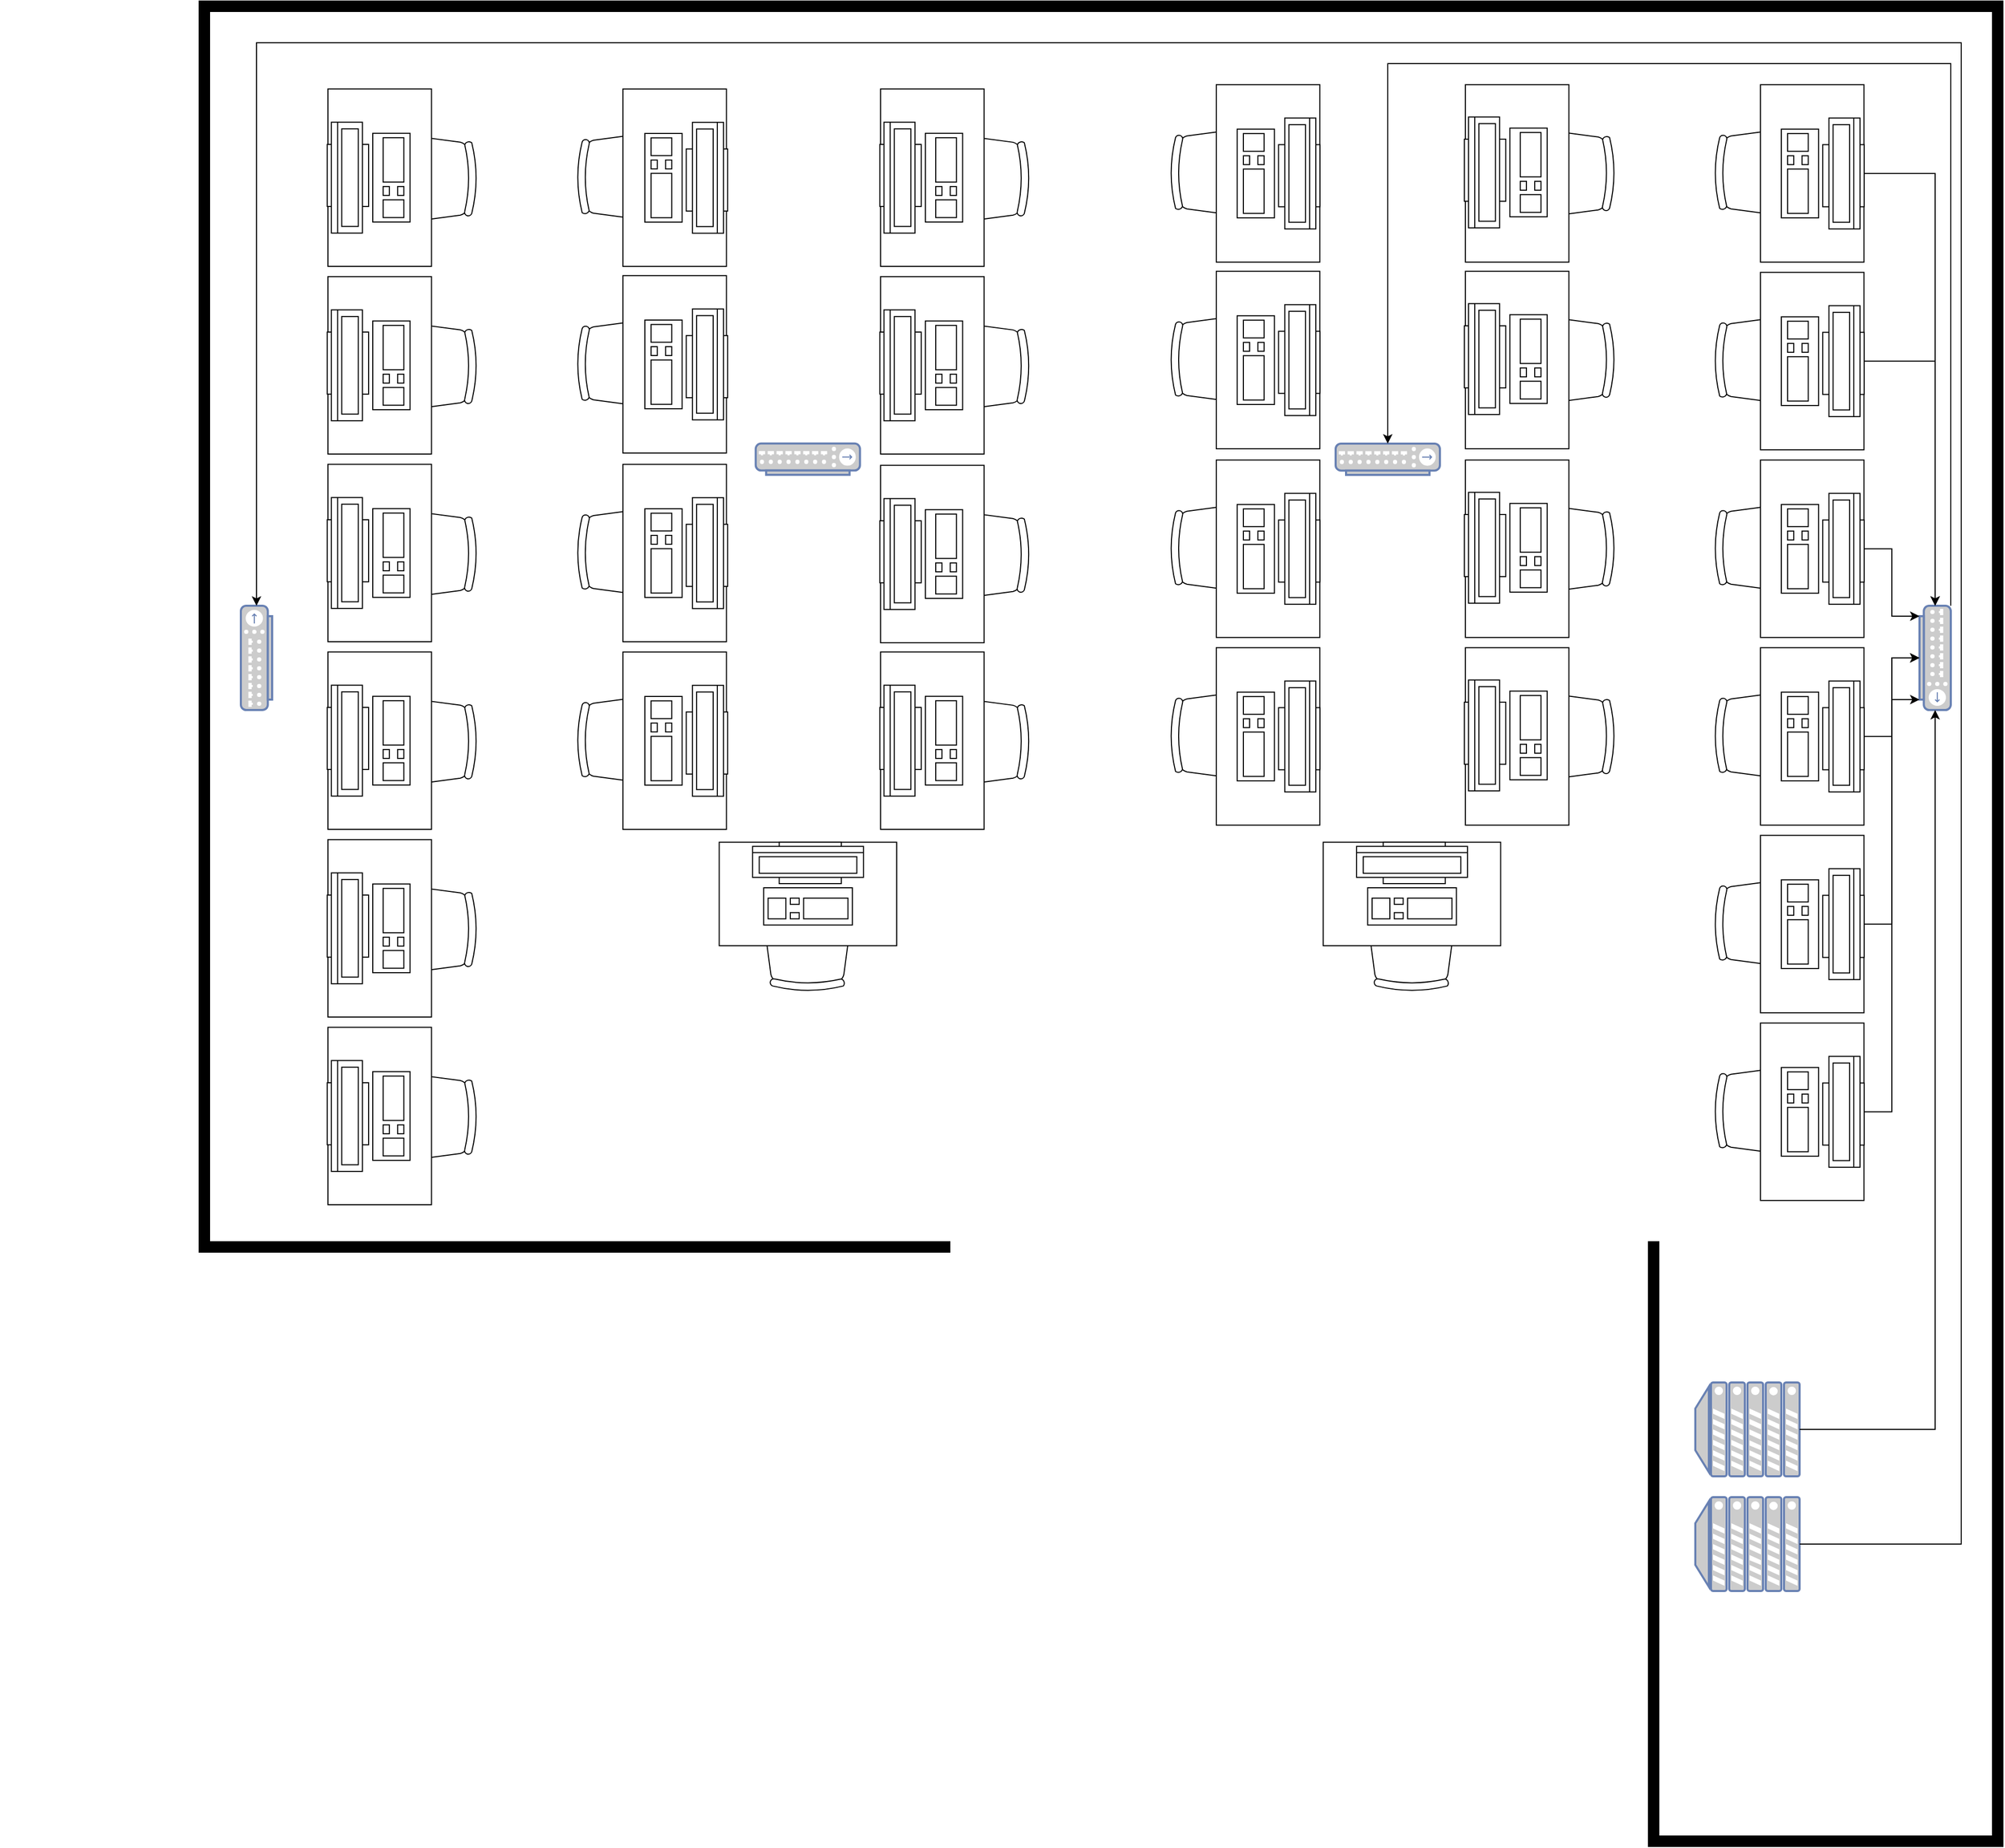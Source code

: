 <mxfile version="22.0.2" type="github">
  <diagram id="6a731a19-8d31-9384-78a2-239565b7b9f0" name="Page-1">
    <mxGraphModel dx="3679" dy="2739" grid="1" gridSize="10" guides="1" tooltips="1" connect="1" arrows="1" fold="1" page="1" pageScale="1" pageWidth="827" pageHeight="1169" background="none" math="0" shadow="0">
      <root>
        <mxCell id="0" />
        <mxCell id="1" parent="0" />
        <mxCell id="8UrkBnQWdLKxviPgmYSa-2257" value="" style="verticalLabelPosition=bottom;html=1;verticalAlign=top;align=center;shape=mxgraph.floorplan.wall;fillColor=strokeColor;" vertex="1" parent="1">
          <mxGeometry x="-40" y="-1120" width="1730" height="10" as="geometry" />
        </mxCell>
        <mxCell id="8UrkBnQWdLKxviPgmYSa-2258" value="" style="verticalLabelPosition=bottom;html=1;verticalAlign=top;align=center;shape=mxgraph.floorplan.wall;fillColor=strokeColor;direction=south;" vertex="1" parent="1">
          <mxGeometry x="-40" y="-1110" width="10" height="1190" as="geometry" />
        </mxCell>
        <mxCell id="8UrkBnQWdLKxviPgmYSa-2265" value="" style="group;aspect=fixed;" vertex="1" connectable="0" parent="1">
          <mxGeometry x="80" y="-1030" width="150" height="158.81" as="geometry" />
        </mxCell>
        <mxCell id="8UrkBnQWdLKxviPgmYSa-2266" value="" style="group" vertex="1" connectable="0" parent="8UrkBnQWdLKxviPgmYSa-2265">
          <mxGeometry y="-9.027e-15" width="150.0" height="158.81" as="geometry" />
        </mxCell>
        <mxCell id="8UrkBnQWdLKxviPgmYSa-2261" value="" style="verticalLabelPosition=bottom;html=1;verticalAlign=top;align=center;shape=mxgraph.floorplan.office_chair;shadow=0;rotation=90;" vertex="1" parent="8UrkBnQWdLKxviPgmYSa-2266">
          <mxGeometry x="61.704" y="37.71" width="85.096" height="85.376" as="geometry" />
        </mxCell>
        <mxCell id="8UrkBnQWdLKxviPgmYSa-2262" value="" style="shape=rect;shadow=0;html=1;rotation=90;" vertex="1" parent="8UrkBnQWdLKxviPgmYSa-2266">
          <mxGeometry x="-31.901" y="29.768" width="170.192" height="99.274" as="geometry" />
        </mxCell>
        <mxCell id="8UrkBnQWdLKxviPgmYSa-2263" value="" style="verticalLabelPosition=bottom;html=1;verticalAlign=top;align=center;shape=mxgraph.floorplan.workstation;shadow=0;flipV=1;rotation=90;container=1;" vertex="1" parent="8UrkBnQWdLKxviPgmYSa-2266">
          <mxGeometry x="-10.627" y="39.695" width="106.37" height="79.42" as="geometry" />
        </mxCell>
        <mxCell id="8UrkBnQWdLKxviPgmYSa-2268" value="" style="group" vertex="1" connectable="0" parent="1">
          <mxGeometry x="80" y="-850" width="150.0" height="158.81" as="geometry" />
        </mxCell>
        <mxCell id="8UrkBnQWdLKxviPgmYSa-2269" value="" style="verticalLabelPosition=bottom;html=1;verticalAlign=top;align=center;shape=mxgraph.floorplan.office_chair;shadow=0;rotation=90;" vertex="1" parent="8UrkBnQWdLKxviPgmYSa-2268">
          <mxGeometry x="61.704" y="37.71" width="85.096" height="85.376" as="geometry" />
        </mxCell>
        <mxCell id="8UrkBnQWdLKxviPgmYSa-2270" value="" style="shape=rect;shadow=0;html=1;rotation=90;" vertex="1" parent="8UrkBnQWdLKxviPgmYSa-2268">
          <mxGeometry x="-31.901" y="29.768" width="170.192" height="99.274" as="geometry" />
        </mxCell>
        <mxCell id="8UrkBnQWdLKxviPgmYSa-2271" value="" style="verticalLabelPosition=bottom;html=1;verticalAlign=top;align=center;shape=mxgraph.floorplan.workstation;shadow=0;flipV=1;rotation=90;container=1;" vertex="1" parent="8UrkBnQWdLKxviPgmYSa-2268">
          <mxGeometry x="-10.627" y="39.695" width="106.37" height="79.42" as="geometry" />
        </mxCell>
        <mxCell id="8UrkBnQWdLKxviPgmYSa-2272" value="" style="group;aspect=fixed;" vertex="1" connectable="0" parent="1">
          <mxGeometry x="80" y="-670" width="150" height="158.81" as="geometry" />
        </mxCell>
        <mxCell id="8UrkBnQWdLKxviPgmYSa-2273" value="" style="group" vertex="1" connectable="0" parent="8UrkBnQWdLKxviPgmYSa-2272">
          <mxGeometry y="-9.027e-15" width="150.0" height="158.81" as="geometry" />
        </mxCell>
        <mxCell id="8UrkBnQWdLKxviPgmYSa-2274" value="" style="verticalLabelPosition=bottom;html=1;verticalAlign=top;align=center;shape=mxgraph.floorplan.office_chair;shadow=0;rotation=90;" vertex="1" parent="8UrkBnQWdLKxviPgmYSa-2273">
          <mxGeometry x="61.704" y="37.71" width="85.096" height="85.376" as="geometry" />
        </mxCell>
        <mxCell id="8UrkBnQWdLKxviPgmYSa-2275" value="" style="shape=rect;shadow=0;html=1;rotation=90;" vertex="1" parent="8UrkBnQWdLKxviPgmYSa-2273">
          <mxGeometry x="-31.901" y="29.768" width="170.192" height="99.274" as="geometry" />
        </mxCell>
        <mxCell id="8UrkBnQWdLKxviPgmYSa-2276" value="" style="verticalLabelPosition=bottom;html=1;verticalAlign=top;align=center;shape=mxgraph.floorplan.workstation;shadow=0;flipV=1;rotation=90;container=1;" vertex="1" parent="8UrkBnQWdLKxviPgmYSa-2273">
          <mxGeometry x="-10.627" y="39.695" width="106.37" height="79.42" as="geometry" />
        </mxCell>
        <mxCell id="8UrkBnQWdLKxviPgmYSa-2304" value="" style="group;aspect=fixed;" vertex="1" connectable="0" parent="1">
          <mxGeometry x="80" y="-130" width="150" height="158.81" as="geometry" />
        </mxCell>
        <mxCell id="8UrkBnQWdLKxviPgmYSa-2305" value="" style="group" vertex="1" connectable="0" parent="8UrkBnQWdLKxviPgmYSa-2304">
          <mxGeometry y="-9.027e-15" width="150.0" height="158.81" as="geometry" />
        </mxCell>
        <mxCell id="8UrkBnQWdLKxviPgmYSa-2306" value="" style="verticalLabelPosition=bottom;html=1;verticalAlign=top;align=center;shape=mxgraph.floorplan.office_chair;shadow=0;rotation=90;" vertex="1" parent="8UrkBnQWdLKxviPgmYSa-2305">
          <mxGeometry x="61.704" y="37.71" width="85.096" height="85.376" as="geometry" />
        </mxCell>
        <mxCell id="8UrkBnQWdLKxviPgmYSa-2307" value="" style="shape=rect;shadow=0;html=1;rotation=90;" vertex="1" parent="8UrkBnQWdLKxviPgmYSa-2305">
          <mxGeometry x="-31.901" y="29.768" width="170.192" height="99.274" as="geometry" />
        </mxCell>
        <mxCell id="8UrkBnQWdLKxviPgmYSa-2308" value="" style="verticalLabelPosition=bottom;html=1;verticalAlign=top;align=center;shape=mxgraph.floorplan.workstation;shadow=0;flipV=1;rotation=90;container=1;" vertex="1" parent="8UrkBnQWdLKxviPgmYSa-2305">
          <mxGeometry x="-10.627" y="39.695" width="106.37" height="79.42" as="geometry" />
        </mxCell>
        <mxCell id="8UrkBnQWdLKxviPgmYSa-2309" value="" style="group" vertex="1" connectable="0" parent="1">
          <mxGeometry x="80" y="-310" width="150.0" height="158.81" as="geometry" />
        </mxCell>
        <mxCell id="8UrkBnQWdLKxviPgmYSa-2310" value="" style="verticalLabelPosition=bottom;html=1;verticalAlign=top;align=center;shape=mxgraph.floorplan.office_chair;shadow=0;rotation=90;" vertex="1" parent="8UrkBnQWdLKxviPgmYSa-2309">
          <mxGeometry x="61.704" y="37.71" width="85.096" height="85.376" as="geometry" />
        </mxCell>
        <mxCell id="8UrkBnQWdLKxviPgmYSa-2311" value="" style="shape=rect;shadow=0;html=1;rotation=90;" vertex="1" parent="8UrkBnQWdLKxviPgmYSa-2309">
          <mxGeometry x="-31.901" y="29.768" width="170.192" height="99.274" as="geometry" />
        </mxCell>
        <mxCell id="8UrkBnQWdLKxviPgmYSa-2312" value="" style="verticalLabelPosition=bottom;html=1;verticalAlign=top;align=center;shape=mxgraph.floorplan.workstation;shadow=0;flipV=1;rotation=90;container=1;" vertex="1" parent="8UrkBnQWdLKxviPgmYSa-2309">
          <mxGeometry x="-10.627" y="39.695" width="106.37" height="79.42" as="geometry" />
        </mxCell>
        <mxCell id="8UrkBnQWdLKxviPgmYSa-2313" value="" style="group" vertex="1" connectable="0" parent="1">
          <mxGeometry x="80" y="-490" width="150.0" height="158.81" as="geometry" />
        </mxCell>
        <mxCell id="8UrkBnQWdLKxviPgmYSa-2314" value="" style="verticalLabelPosition=bottom;html=1;verticalAlign=top;align=center;shape=mxgraph.floorplan.office_chair;shadow=0;rotation=90;" vertex="1" parent="8UrkBnQWdLKxviPgmYSa-2313">
          <mxGeometry x="61.704" y="37.71" width="85.096" height="85.376" as="geometry" />
        </mxCell>
        <mxCell id="8UrkBnQWdLKxviPgmYSa-2315" value="" style="shape=rect;shadow=0;html=1;rotation=90;" vertex="1" parent="8UrkBnQWdLKxviPgmYSa-2313">
          <mxGeometry x="-31.901" y="29.768" width="170.192" height="99.274" as="geometry" />
        </mxCell>
        <mxCell id="8UrkBnQWdLKxviPgmYSa-2316" value="" style="verticalLabelPosition=bottom;html=1;verticalAlign=top;align=center;shape=mxgraph.floorplan.workstation;shadow=0;flipV=1;rotation=90;container=1;" vertex="1" parent="8UrkBnQWdLKxviPgmYSa-2313">
          <mxGeometry x="-10.627" y="39.695" width="106.37" height="79.42" as="geometry" />
        </mxCell>
        <mxCell id="8UrkBnQWdLKxviPgmYSa-2335" value="" style="group" vertex="1" connectable="0" parent="1">
          <mxGeometry x="610" y="-1029.99" width="150" height="698.81" as="geometry" />
        </mxCell>
        <mxCell id="8UrkBnQWdLKxviPgmYSa-2317" value="" style="group;aspect=fixed;" vertex="1" connectable="0" parent="8UrkBnQWdLKxviPgmYSa-2335">
          <mxGeometry width="150" height="158.81" as="geometry" />
        </mxCell>
        <mxCell id="8UrkBnQWdLKxviPgmYSa-2318" value="" style="group" vertex="1" connectable="0" parent="8UrkBnQWdLKxviPgmYSa-2317">
          <mxGeometry y="-9.027e-15" width="150.0" height="158.81" as="geometry" />
        </mxCell>
        <mxCell id="8UrkBnQWdLKxviPgmYSa-2319" value="" style="verticalLabelPosition=bottom;html=1;verticalAlign=top;align=center;shape=mxgraph.floorplan.office_chair;shadow=0;rotation=90;" vertex="1" parent="8UrkBnQWdLKxviPgmYSa-2318">
          <mxGeometry x="61.704" y="37.71" width="85.096" height="85.376" as="geometry" />
        </mxCell>
        <mxCell id="8UrkBnQWdLKxviPgmYSa-2320" value="" style="shape=rect;shadow=0;html=1;rotation=90;" vertex="1" parent="8UrkBnQWdLKxviPgmYSa-2318">
          <mxGeometry x="-31.901" y="29.768" width="170.192" height="99.274" as="geometry" />
        </mxCell>
        <mxCell id="8UrkBnQWdLKxviPgmYSa-2321" value="" style="verticalLabelPosition=bottom;html=1;verticalAlign=top;align=center;shape=mxgraph.floorplan.workstation;shadow=0;flipV=1;rotation=90;container=1;" vertex="1" parent="8UrkBnQWdLKxviPgmYSa-2318">
          <mxGeometry x="-10.627" y="39.695" width="106.37" height="79.42" as="geometry" />
        </mxCell>
        <mxCell id="8UrkBnQWdLKxviPgmYSa-2322" value="" style="group" vertex="1" connectable="0" parent="8UrkBnQWdLKxviPgmYSa-2335">
          <mxGeometry y="180" width="150.0" height="158.81" as="geometry" />
        </mxCell>
        <mxCell id="8UrkBnQWdLKxviPgmYSa-2323" value="" style="verticalLabelPosition=bottom;html=1;verticalAlign=top;align=center;shape=mxgraph.floorplan.office_chair;shadow=0;rotation=90;" vertex="1" parent="8UrkBnQWdLKxviPgmYSa-2322">
          <mxGeometry x="61.704" y="37.71" width="85.096" height="85.376" as="geometry" />
        </mxCell>
        <mxCell id="8UrkBnQWdLKxviPgmYSa-2324" value="" style="shape=rect;shadow=0;html=1;rotation=90;" vertex="1" parent="8UrkBnQWdLKxviPgmYSa-2322">
          <mxGeometry x="-31.901" y="29.768" width="170.192" height="99.274" as="geometry" />
        </mxCell>
        <mxCell id="8UrkBnQWdLKxviPgmYSa-2325" value="" style="verticalLabelPosition=bottom;html=1;verticalAlign=top;align=center;shape=mxgraph.floorplan.workstation;shadow=0;flipV=1;rotation=90;container=1;" vertex="1" parent="8UrkBnQWdLKxviPgmYSa-2322">
          <mxGeometry x="-10.627" y="39.695" width="106.37" height="79.42" as="geometry" />
        </mxCell>
        <mxCell id="8UrkBnQWdLKxviPgmYSa-2331" value="" style="group" vertex="1" connectable="0" parent="8UrkBnQWdLKxviPgmYSa-2335">
          <mxGeometry y="540" width="150.0" height="158.81" as="geometry" />
        </mxCell>
        <mxCell id="8UrkBnQWdLKxviPgmYSa-2332" value="" style="verticalLabelPosition=bottom;html=1;verticalAlign=top;align=center;shape=mxgraph.floorplan.office_chair;shadow=0;rotation=90;" vertex="1" parent="8UrkBnQWdLKxviPgmYSa-2331">
          <mxGeometry x="61.704" y="37.71" width="85.096" height="85.376" as="geometry" />
        </mxCell>
        <mxCell id="8UrkBnQWdLKxviPgmYSa-2333" value="" style="shape=rect;shadow=0;html=1;rotation=90;" vertex="1" parent="8UrkBnQWdLKxviPgmYSa-2331">
          <mxGeometry x="-31.901" y="29.768" width="170.192" height="99.274" as="geometry" />
        </mxCell>
        <mxCell id="8UrkBnQWdLKxviPgmYSa-2334" value="" style="verticalLabelPosition=bottom;html=1;verticalAlign=top;align=center;shape=mxgraph.floorplan.workstation;shadow=0;flipV=1;rotation=90;container=1;" vertex="1" parent="8UrkBnQWdLKxviPgmYSa-2331">
          <mxGeometry x="-10.627" y="39.695" width="106.37" height="79.42" as="geometry" />
        </mxCell>
        <mxCell id="8UrkBnQWdLKxviPgmYSa-2327" value="" style="group" vertex="1" connectable="0" parent="8UrkBnQWdLKxviPgmYSa-2335">
          <mxGeometry y="360.99" width="150.0" height="158.81" as="geometry" />
        </mxCell>
        <mxCell id="8UrkBnQWdLKxviPgmYSa-2328" value="" style="verticalLabelPosition=bottom;html=1;verticalAlign=top;align=center;shape=mxgraph.floorplan.office_chair;shadow=0;rotation=90;" vertex="1" parent="8UrkBnQWdLKxviPgmYSa-2327">
          <mxGeometry x="61.704" y="37.71" width="85.096" height="85.376" as="geometry" />
        </mxCell>
        <mxCell id="8UrkBnQWdLKxviPgmYSa-2329" value="" style="shape=rect;shadow=0;html=1;rotation=90;" vertex="1" parent="8UrkBnQWdLKxviPgmYSa-2327">
          <mxGeometry x="-31.901" y="29.768" width="170.192" height="99.274" as="geometry" />
        </mxCell>
        <mxCell id="8UrkBnQWdLKxviPgmYSa-2330" value="" style="verticalLabelPosition=bottom;html=1;verticalAlign=top;align=center;shape=mxgraph.floorplan.workstation;shadow=0;flipV=1;rotation=90;container=1;" vertex="1" parent="8UrkBnQWdLKxviPgmYSa-2327">
          <mxGeometry x="-10.627" y="39.695" width="106.37" height="79.42" as="geometry" />
        </mxCell>
        <mxCell id="8UrkBnQWdLKxviPgmYSa-2336" value="" style="group;direction=south;rotation=-180;" vertex="1" connectable="0" parent="1">
          <mxGeometry x="-230.005" y="-481.185" width="698.81" height="150" as="geometry" />
        </mxCell>
        <mxCell id="8UrkBnQWdLKxviPgmYSa-2337" value="" style="group;aspect=fixed;rotation=-180;" vertex="1" connectable="0" parent="8UrkBnQWdLKxviPgmYSa-2336">
          <mxGeometry x="549" y="-9" width="150" height="158.81" as="geometry" />
        </mxCell>
        <mxCell id="8UrkBnQWdLKxviPgmYSa-2338" value="" style="group;rotation=-180;" vertex="1" connectable="0" parent="8UrkBnQWdLKxviPgmYSa-2337">
          <mxGeometry width="150.0" height="158.81" as="geometry" />
        </mxCell>
        <mxCell id="8UrkBnQWdLKxviPgmYSa-2339" value="" style="verticalLabelPosition=bottom;html=1;verticalAlign=top;align=center;shape=mxgraph.floorplan.office_chair;shadow=0;rotation=-90;" vertex="1" parent="8UrkBnQWdLKxviPgmYSa-2338">
          <mxGeometry x="3" y="36" width="85.096" height="85.376" as="geometry" />
        </mxCell>
        <mxCell id="8UrkBnQWdLKxviPgmYSa-2340" value="" style="shape=rect;shadow=0;html=1;rotation=-90;" vertex="1" parent="8UrkBnQWdLKxviPgmYSa-2338">
          <mxGeometry x="12" y="30" width="170.192" height="99.274" as="geometry" />
        </mxCell>
        <mxCell id="8UrkBnQWdLKxviPgmYSa-2341" value="" style="verticalLabelPosition=bottom;html=1;verticalAlign=top;align=center;shape=mxgraph.floorplan.workstation;shadow=0;flipV=1;rotation=-90;container=1;" vertex="1" parent="8UrkBnQWdLKxviPgmYSa-2338">
          <mxGeometry x="55" y="40" width="106.37" height="79.42" as="geometry" />
        </mxCell>
        <mxCell id="8UrkBnQWdLKxviPgmYSa-2342" value="" style="group;rotation=-180;" vertex="1" connectable="0" parent="8UrkBnQWdLKxviPgmYSa-2336">
          <mxGeometry x="549" y="-189" width="150.0" height="158.81" as="geometry" />
        </mxCell>
        <mxCell id="8UrkBnQWdLKxviPgmYSa-2343" value="" style="verticalLabelPosition=bottom;html=1;verticalAlign=top;align=center;shape=mxgraph.floorplan.office_chair;shadow=0;rotation=-90;" vertex="1" parent="8UrkBnQWdLKxviPgmYSa-2342">
          <mxGeometry x="3" y="36" width="85.096" height="85.376" as="geometry" />
        </mxCell>
        <mxCell id="8UrkBnQWdLKxviPgmYSa-2344" value="" style="shape=rect;shadow=0;html=1;rotation=-90;" vertex="1" parent="8UrkBnQWdLKxviPgmYSa-2342">
          <mxGeometry x="12" y="30" width="170.192" height="99.274" as="geometry" />
        </mxCell>
        <mxCell id="8UrkBnQWdLKxviPgmYSa-2345" value="" style="verticalLabelPosition=bottom;html=1;verticalAlign=top;align=center;shape=mxgraph.floorplan.workstation;shadow=0;flipV=1;rotation=-90;container=1;" vertex="1" parent="8UrkBnQWdLKxviPgmYSa-2342">
          <mxGeometry x="55" y="40" width="106.37" height="79.42" as="geometry" />
        </mxCell>
        <mxCell id="8UrkBnQWdLKxviPgmYSa-2346" value="" style="group;rotation=-180;" vertex="1" connectable="0" parent="8UrkBnQWdLKxviPgmYSa-2336">
          <mxGeometry x="549" y="-549" width="150.0" height="158.81" as="geometry" />
        </mxCell>
        <mxCell id="8UrkBnQWdLKxviPgmYSa-2347" value="" style="verticalLabelPosition=bottom;html=1;verticalAlign=top;align=center;shape=mxgraph.floorplan.office_chair;shadow=0;rotation=-90;" vertex="1" parent="8UrkBnQWdLKxviPgmYSa-2346">
          <mxGeometry x="3" y="36" width="85.096" height="85.376" as="geometry" />
        </mxCell>
        <mxCell id="8UrkBnQWdLKxviPgmYSa-2348" value="" style="shape=rect;shadow=0;html=1;rotation=-90;" vertex="1" parent="8UrkBnQWdLKxviPgmYSa-2346">
          <mxGeometry x="12" y="30" width="170.192" height="99.274" as="geometry" />
        </mxCell>
        <mxCell id="8UrkBnQWdLKxviPgmYSa-2349" value="" style="verticalLabelPosition=bottom;html=1;verticalAlign=top;align=center;shape=mxgraph.floorplan.workstation;shadow=0;flipV=1;rotation=-90;container=1;" vertex="1" parent="8UrkBnQWdLKxviPgmYSa-2346">
          <mxGeometry x="55" y="40" width="106.37" height="79.42" as="geometry" />
        </mxCell>
        <mxCell id="8UrkBnQWdLKxviPgmYSa-2350" value="" style="group;rotation=-180;" vertex="1" connectable="0" parent="8UrkBnQWdLKxviPgmYSa-2336">
          <mxGeometry x="549" y="-370" width="150.0" height="158.81" as="geometry" />
        </mxCell>
        <mxCell id="8UrkBnQWdLKxviPgmYSa-2351" value="" style="verticalLabelPosition=bottom;html=1;verticalAlign=top;align=center;shape=mxgraph.floorplan.office_chair;shadow=0;rotation=-90;" vertex="1" parent="8UrkBnQWdLKxviPgmYSa-2350">
          <mxGeometry x="3" y="36" width="85.096" height="85.376" as="geometry" />
        </mxCell>
        <mxCell id="8UrkBnQWdLKxviPgmYSa-2352" value="" style="shape=rect;shadow=0;html=1;rotation=-90;" vertex="1" parent="8UrkBnQWdLKxviPgmYSa-2350">
          <mxGeometry x="12" y="30" width="170.192" height="99.274" as="geometry" />
        </mxCell>
        <mxCell id="8UrkBnQWdLKxviPgmYSa-2353" value="" style="verticalLabelPosition=bottom;html=1;verticalAlign=top;align=center;shape=mxgraph.floorplan.workstation;shadow=0;flipV=1;rotation=-90;container=1;" vertex="1" parent="8UrkBnQWdLKxviPgmYSa-2350">
          <mxGeometry x="55" y="40" width="106.37" height="79.42" as="geometry" />
        </mxCell>
        <mxCell id="8UrkBnQWdLKxviPgmYSa-2435" value="" style="fontColor=#0066CC;verticalAlign=top;verticalLabelPosition=bottom;labelPosition=center;align=center;html=1;outlineConnect=0;fillColor=#CCCCCC;strokeColor=#6881B3;gradientColor=none;gradientDirection=north;strokeWidth=2;shape=mxgraph.networks.hub;direction=north;" vertex="1" parent="8UrkBnQWdLKxviPgmYSa-2336">
          <mxGeometry x="230.005" y="-58.815" width="30" height="100" as="geometry" />
        </mxCell>
        <mxCell id="8UrkBnQWdLKxviPgmYSa-2354" value="" style="group;aspect=fixed;rotation=-180;" vertex="1" connectable="0" parent="1">
          <mxGeometry x="1410" y="-1034.31" width="150" height="158.81" as="geometry" />
        </mxCell>
        <mxCell id="8UrkBnQWdLKxviPgmYSa-2355" value="" style="group;rotation=-180;" vertex="1" connectable="0" parent="8UrkBnQWdLKxviPgmYSa-2354">
          <mxGeometry width="150.0" height="158.81" as="geometry" />
        </mxCell>
        <mxCell id="8UrkBnQWdLKxviPgmYSa-2356" value="" style="verticalLabelPosition=bottom;html=1;verticalAlign=top;align=center;shape=mxgraph.floorplan.office_chair;shadow=0;rotation=-90;" vertex="1" parent="8UrkBnQWdLKxviPgmYSa-2355">
          <mxGeometry x="3" y="36" width="85.096" height="85.376" as="geometry" />
        </mxCell>
        <mxCell id="8UrkBnQWdLKxviPgmYSa-2357" value="" style="shape=rect;shadow=0;html=1;rotation=-90;" vertex="1" parent="8UrkBnQWdLKxviPgmYSa-2355">
          <mxGeometry x="12" y="30" width="170.192" height="99.274" as="geometry" />
        </mxCell>
        <mxCell id="8UrkBnQWdLKxviPgmYSa-2358" value="" style="verticalLabelPosition=bottom;html=1;verticalAlign=top;align=center;shape=mxgraph.floorplan.workstation;shadow=0;flipV=1;rotation=-90;container=1;" vertex="1" parent="8UrkBnQWdLKxviPgmYSa-2355">
          <mxGeometry x="54" y="40" width="106.37" height="79.42" as="geometry" />
        </mxCell>
        <mxCell id="8UrkBnQWdLKxviPgmYSa-2359" value="" style="group;rotation=-180;" vertex="1" connectable="0" parent="1">
          <mxGeometry x="1410" y="-854.31" width="150.0" height="158.81" as="geometry" />
        </mxCell>
        <mxCell id="8UrkBnQWdLKxviPgmYSa-2360" value="" style="verticalLabelPosition=bottom;html=1;verticalAlign=top;align=center;shape=mxgraph.floorplan.office_chair;shadow=0;rotation=-90;" vertex="1" parent="8UrkBnQWdLKxviPgmYSa-2359">
          <mxGeometry x="3" y="36" width="85.096" height="85.376" as="geometry" />
        </mxCell>
        <mxCell id="8UrkBnQWdLKxviPgmYSa-2361" value="" style="shape=rect;shadow=0;html=1;rotation=-90;" vertex="1" parent="8UrkBnQWdLKxviPgmYSa-2359">
          <mxGeometry x="12" y="30" width="170.192" height="99.274" as="geometry" />
        </mxCell>
        <mxCell id="8UrkBnQWdLKxviPgmYSa-2362" value="" style="verticalLabelPosition=bottom;html=1;verticalAlign=top;align=center;shape=mxgraph.floorplan.workstation;shadow=0;flipV=1;rotation=-90;container=1;" vertex="1" parent="8UrkBnQWdLKxviPgmYSa-2359">
          <mxGeometry x="54" y="40" width="106.37" height="79.42" as="geometry" />
        </mxCell>
        <mxCell id="8UrkBnQWdLKxviPgmYSa-2363" value="" style="group;aspect=fixed;rotation=-180;" vertex="1" connectable="0" parent="1">
          <mxGeometry x="1410" y="-674.31" width="150" height="158.81" as="geometry" />
        </mxCell>
        <mxCell id="8UrkBnQWdLKxviPgmYSa-2364" value="" style="group;rotation=-180;" vertex="1" connectable="0" parent="8UrkBnQWdLKxviPgmYSa-2363">
          <mxGeometry width="150.0" height="158.81" as="geometry" />
        </mxCell>
        <mxCell id="8UrkBnQWdLKxviPgmYSa-2365" value="" style="verticalLabelPosition=bottom;html=1;verticalAlign=top;align=center;shape=mxgraph.floorplan.office_chair;shadow=0;rotation=-90;" vertex="1" parent="8UrkBnQWdLKxviPgmYSa-2364">
          <mxGeometry x="3" y="36" width="85.096" height="85.376" as="geometry" />
        </mxCell>
        <mxCell id="8UrkBnQWdLKxviPgmYSa-2366" value="" style="shape=rect;shadow=0;html=1;rotation=-90;" vertex="1" parent="8UrkBnQWdLKxviPgmYSa-2364">
          <mxGeometry x="12" y="30" width="170.192" height="99.274" as="geometry" />
        </mxCell>
        <mxCell id="8UrkBnQWdLKxviPgmYSa-2367" value="" style="verticalLabelPosition=bottom;html=1;verticalAlign=top;align=center;shape=mxgraph.floorplan.workstation;shadow=0;flipV=1;rotation=-90;container=1;" vertex="1" parent="8UrkBnQWdLKxviPgmYSa-2364">
          <mxGeometry x="54" y="40" width="106.37" height="79.42" as="geometry" />
        </mxCell>
        <mxCell id="8UrkBnQWdLKxviPgmYSa-2368" value="" style="group;aspect=fixed;rotation=-180;" vertex="1" connectable="0" parent="1">
          <mxGeometry x="1410" y="-134.31" width="150" height="158.81" as="geometry" />
        </mxCell>
        <mxCell id="8UrkBnQWdLKxviPgmYSa-2369" value="" style="group;rotation=-180;" vertex="1" connectable="0" parent="8UrkBnQWdLKxviPgmYSa-2368">
          <mxGeometry width="150.0" height="158.81" as="geometry" />
        </mxCell>
        <mxCell id="8UrkBnQWdLKxviPgmYSa-2370" value="" style="verticalLabelPosition=bottom;html=1;verticalAlign=top;align=center;shape=mxgraph.floorplan.office_chair;shadow=0;rotation=-90;" vertex="1" parent="8UrkBnQWdLKxviPgmYSa-2369">
          <mxGeometry x="3" y="36" width="85.096" height="85.376" as="geometry" />
        </mxCell>
        <mxCell id="8UrkBnQWdLKxviPgmYSa-2371" value="" style="shape=rect;shadow=0;html=1;rotation=-90;" vertex="1" parent="8UrkBnQWdLKxviPgmYSa-2369">
          <mxGeometry x="12" y="30" width="170.192" height="99.274" as="geometry" />
        </mxCell>
        <mxCell id="8UrkBnQWdLKxviPgmYSa-2372" value="" style="verticalLabelPosition=bottom;html=1;verticalAlign=top;align=center;shape=mxgraph.floorplan.workstation;shadow=0;flipV=1;rotation=-90;container=1;" vertex="1" parent="8UrkBnQWdLKxviPgmYSa-2369">
          <mxGeometry x="54" y="40" width="106.37" height="79.42" as="geometry" />
        </mxCell>
        <mxCell id="8UrkBnQWdLKxviPgmYSa-2373" value="" style="group;rotation=-180;" vertex="1" connectable="0" parent="1">
          <mxGeometry x="1410" y="-314.31" width="150.0" height="158.81" as="geometry" />
        </mxCell>
        <mxCell id="8UrkBnQWdLKxviPgmYSa-2374" value="" style="verticalLabelPosition=bottom;html=1;verticalAlign=top;align=center;shape=mxgraph.floorplan.office_chair;shadow=0;rotation=-90;" vertex="1" parent="8UrkBnQWdLKxviPgmYSa-2373">
          <mxGeometry x="3" y="36" width="85.096" height="85.376" as="geometry" />
        </mxCell>
        <mxCell id="8UrkBnQWdLKxviPgmYSa-2375" value="" style="shape=rect;shadow=0;html=1;rotation=-90;" vertex="1" parent="8UrkBnQWdLKxviPgmYSa-2373">
          <mxGeometry x="12" y="30" width="170.192" height="99.274" as="geometry" />
        </mxCell>
        <mxCell id="8UrkBnQWdLKxviPgmYSa-2376" value="" style="verticalLabelPosition=bottom;html=1;verticalAlign=top;align=center;shape=mxgraph.floorplan.workstation;shadow=0;flipV=1;rotation=-90;container=1;" vertex="1" parent="8UrkBnQWdLKxviPgmYSa-2373">
          <mxGeometry x="54" y="40" width="106.37" height="79.42" as="geometry" />
        </mxCell>
        <mxCell id="8UrkBnQWdLKxviPgmYSa-2377" value="" style="group;rotation=-180;" vertex="1" connectable="0" parent="1">
          <mxGeometry x="1410" y="-494.31" width="150.0" height="158.81" as="geometry" />
        </mxCell>
        <mxCell id="8UrkBnQWdLKxviPgmYSa-2378" value="" style="verticalLabelPosition=bottom;html=1;verticalAlign=top;align=center;shape=mxgraph.floorplan.office_chair;shadow=0;rotation=-90;" vertex="1" parent="8UrkBnQWdLKxviPgmYSa-2377">
          <mxGeometry x="3" y="36" width="85.096" height="85.376" as="geometry" />
        </mxCell>
        <mxCell id="8UrkBnQWdLKxviPgmYSa-2379" value="" style="shape=rect;shadow=0;html=1;rotation=-90;" vertex="1" parent="8UrkBnQWdLKxviPgmYSa-2377">
          <mxGeometry x="12" y="30" width="170.192" height="99.274" as="geometry" />
        </mxCell>
        <mxCell id="8UrkBnQWdLKxviPgmYSa-2380" value="" style="verticalLabelPosition=bottom;html=1;verticalAlign=top;align=center;shape=mxgraph.floorplan.workstation;shadow=0;flipV=1;rotation=-90;container=1;" vertex="1" parent="8UrkBnQWdLKxviPgmYSa-2377">
          <mxGeometry x="54" y="40" width="106.37" height="79.42" as="geometry" />
        </mxCell>
        <mxCell id="8UrkBnQWdLKxviPgmYSa-2399" value="" style="group;aspect=fixed;rotation=-360;" vertex="1" connectable="0" parent="1">
          <mxGeometry x="1171" y="-494.31" width="150" height="158.81" as="geometry" />
        </mxCell>
        <mxCell id="8UrkBnQWdLKxviPgmYSa-2400" value="" style="group;rotation=-360;" vertex="1" connectable="0" parent="8UrkBnQWdLKxviPgmYSa-2399">
          <mxGeometry width="150.0" height="158.81" as="geometry" />
        </mxCell>
        <mxCell id="8UrkBnQWdLKxviPgmYSa-2401" value="" style="verticalLabelPosition=bottom;html=1;verticalAlign=top;align=center;shape=mxgraph.floorplan.office_chair;shadow=0;rotation=-270;" vertex="1" parent="8UrkBnQWdLKxviPgmYSa-2400">
          <mxGeometry x="62" y="37" width="85.096" height="85.376" as="geometry" />
        </mxCell>
        <mxCell id="8UrkBnQWdLKxviPgmYSa-2402" value="" style="shape=rect;shadow=0;html=1;rotation=-270;" vertex="1" parent="8UrkBnQWdLKxviPgmYSa-2400">
          <mxGeometry x="-32" y="30" width="170.192" height="99.274" as="geometry" />
        </mxCell>
        <mxCell id="8UrkBnQWdLKxviPgmYSa-2403" value="" style="verticalLabelPosition=bottom;html=1;verticalAlign=top;align=center;shape=mxgraph.floorplan.workstation;shadow=0;flipV=1;rotation=-270;container=1;" vertex="1" parent="8UrkBnQWdLKxviPgmYSa-2400">
          <mxGeometry x="-11" y="39" width="106.37" height="79.42" as="geometry" />
        </mxCell>
        <mxCell id="8UrkBnQWdLKxviPgmYSa-2404" value="" style="group;rotation=-360;" vertex="1" connectable="0" parent="1">
          <mxGeometry x="1171" y="-674.31" width="150.0" height="158.81" as="geometry" />
        </mxCell>
        <mxCell id="8UrkBnQWdLKxviPgmYSa-2405" value="" style="verticalLabelPosition=bottom;html=1;verticalAlign=top;align=center;shape=mxgraph.floorplan.office_chair;shadow=0;rotation=-270;" vertex="1" parent="8UrkBnQWdLKxviPgmYSa-2404">
          <mxGeometry x="62" y="37" width="85.096" height="85.376" as="geometry" />
        </mxCell>
        <mxCell id="8UrkBnQWdLKxviPgmYSa-2406" value="" style="shape=rect;shadow=0;html=1;rotation=-270;" vertex="1" parent="8UrkBnQWdLKxviPgmYSa-2404">
          <mxGeometry x="-32" y="30" width="170.192" height="99.274" as="geometry" />
        </mxCell>
        <mxCell id="8UrkBnQWdLKxviPgmYSa-2407" value="" style="verticalLabelPosition=bottom;html=1;verticalAlign=top;align=center;shape=mxgraph.floorplan.workstation;shadow=0;flipV=1;rotation=-270;container=1;" vertex="1" parent="8UrkBnQWdLKxviPgmYSa-2404">
          <mxGeometry x="-11" y="39" width="106.37" height="79.42" as="geometry" />
        </mxCell>
        <mxCell id="8UrkBnQWdLKxviPgmYSa-2408" value="" style="group;rotation=-360;" vertex="1" connectable="0" parent="1">
          <mxGeometry x="1171" y="-1034.31" width="150.0" height="158.81" as="geometry" />
        </mxCell>
        <mxCell id="8UrkBnQWdLKxviPgmYSa-2409" value="" style="verticalLabelPosition=bottom;html=1;verticalAlign=top;align=center;shape=mxgraph.floorplan.office_chair;shadow=0;rotation=-270;" vertex="1" parent="8UrkBnQWdLKxviPgmYSa-2408">
          <mxGeometry x="62" y="37" width="85.096" height="85.376" as="geometry" />
        </mxCell>
        <mxCell id="8UrkBnQWdLKxviPgmYSa-2410" value="" style="shape=rect;shadow=0;html=1;rotation=-270;" vertex="1" parent="8UrkBnQWdLKxviPgmYSa-2408">
          <mxGeometry x="-32" y="30" width="170.192" height="99.274" as="geometry" />
        </mxCell>
        <mxCell id="8UrkBnQWdLKxviPgmYSa-2411" value="" style="verticalLabelPosition=bottom;html=1;verticalAlign=top;align=center;shape=mxgraph.floorplan.workstation;shadow=0;flipV=1;rotation=-270;container=1;" vertex="1" parent="8UrkBnQWdLKxviPgmYSa-2408">
          <mxGeometry x="-11" y="39" width="106.37" height="79.42" as="geometry" />
        </mxCell>
        <mxCell id="8UrkBnQWdLKxviPgmYSa-2412" value="" style="group;rotation=-360;" vertex="1" connectable="0" parent="1">
          <mxGeometry x="1171" y="-855.31" width="150.0" height="158.81" as="geometry" />
        </mxCell>
        <mxCell id="8UrkBnQWdLKxviPgmYSa-2413" value="" style="verticalLabelPosition=bottom;html=1;verticalAlign=top;align=center;shape=mxgraph.floorplan.office_chair;shadow=0;rotation=-270;" vertex="1" parent="8UrkBnQWdLKxviPgmYSa-2412">
          <mxGeometry x="62" y="37" width="85.096" height="85.376" as="geometry" />
        </mxCell>
        <mxCell id="8UrkBnQWdLKxviPgmYSa-2414" value="" style="shape=rect;shadow=0;html=1;rotation=-270;" vertex="1" parent="8UrkBnQWdLKxviPgmYSa-2412">
          <mxGeometry x="-32" y="30" width="170.192" height="99.274" as="geometry" />
        </mxCell>
        <mxCell id="8UrkBnQWdLKxviPgmYSa-2415" value="" style="verticalLabelPosition=bottom;html=1;verticalAlign=top;align=center;shape=mxgraph.floorplan.workstation;shadow=0;flipV=1;rotation=-270;container=1;" vertex="1" parent="8UrkBnQWdLKxviPgmYSa-2412">
          <mxGeometry x="-11" y="39" width="106.37" height="79.42" as="geometry" />
        </mxCell>
        <mxCell id="8UrkBnQWdLKxviPgmYSa-2387" value="" style="group;rotation=-180;" vertex="1" connectable="0" parent="1">
          <mxGeometry x="888.1" y="-674.31" width="150.0" height="158.81" as="geometry" />
        </mxCell>
        <mxCell id="8UrkBnQWdLKxviPgmYSa-2388" value="" style="verticalLabelPosition=bottom;html=1;verticalAlign=top;align=center;shape=mxgraph.floorplan.office_chair;shadow=0;rotation=-90;" vertex="1" parent="8UrkBnQWdLKxviPgmYSa-2387">
          <mxGeometry x="3" y="36" width="85.096" height="85.376" as="geometry" />
        </mxCell>
        <mxCell id="8UrkBnQWdLKxviPgmYSa-2389" value="" style="shape=rect;shadow=0;html=1;rotation=-90;" vertex="1" parent="8UrkBnQWdLKxviPgmYSa-2387">
          <mxGeometry x="12" y="30" width="170.192" height="99.274" as="geometry" />
        </mxCell>
        <mxCell id="8UrkBnQWdLKxviPgmYSa-2390" value="" style="verticalLabelPosition=bottom;html=1;verticalAlign=top;align=center;shape=mxgraph.floorplan.workstation;shadow=0;flipV=1;rotation=-90;container=1;" vertex="1" parent="8UrkBnQWdLKxviPgmYSa-2387">
          <mxGeometry x="54" y="40" width="106.37" height="79.42" as="geometry" />
        </mxCell>
        <mxCell id="8UrkBnQWdLKxviPgmYSa-2391" value="" style="group;rotation=-180;" vertex="1" connectable="0" parent="1">
          <mxGeometry x="888.1" y="-1034.31" width="150.0" height="158.81" as="geometry" />
        </mxCell>
        <mxCell id="8UrkBnQWdLKxviPgmYSa-2392" value="" style="verticalLabelPosition=bottom;html=1;verticalAlign=top;align=center;shape=mxgraph.floorplan.office_chair;shadow=0;rotation=-90;" vertex="1" parent="8UrkBnQWdLKxviPgmYSa-2391">
          <mxGeometry x="3" y="36" width="85.096" height="85.376" as="geometry" />
        </mxCell>
        <mxCell id="8UrkBnQWdLKxviPgmYSa-2393" value="" style="shape=rect;shadow=0;html=1;rotation=-90;" vertex="1" parent="8UrkBnQWdLKxviPgmYSa-2391">
          <mxGeometry x="12" y="30" width="170.192" height="99.274" as="geometry" />
        </mxCell>
        <mxCell id="8UrkBnQWdLKxviPgmYSa-2394" value="" style="verticalLabelPosition=bottom;html=1;verticalAlign=top;align=center;shape=mxgraph.floorplan.workstation;shadow=0;flipV=1;rotation=-90;container=1;" vertex="1" parent="8UrkBnQWdLKxviPgmYSa-2391">
          <mxGeometry x="54" y="40" width="106.37" height="79.42" as="geometry" />
        </mxCell>
        <mxCell id="8UrkBnQWdLKxviPgmYSa-2395" value="" style="group;rotation=-180;" vertex="1" connectable="0" parent="1">
          <mxGeometry x="888.1" y="-855.31" width="150.0" height="158.81" as="geometry" />
        </mxCell>
        <mxCell id="8UrkBnQWdLKxviPgmYSa-2396" value="" style="verticalLabelPosition=bottom;html=1;verticalAlign=top;align=center;shape=mxgraph.floorplan.office_chair;shadow=0;rotation=-90;" vertex="1" parent="8UrkBnQWdLKxviPgmYSa-2395">
          <mxGeometry x="3" y="36" width="85.096" height="85.376" as="geometry" />
        </mxCell>
        <mxCell id="8UrkBnQWdLKxviPgmYSa-2397" value="" style="shape=rect;shadow=0;html=1;rotation=-90;" vertex="1" parent="8UrkBnQWdLKxviPgmYSa-2395">
          <mxGeometry x="12" y="30" width="170.192" height="99.274" as="geometry" />
        </mxCell>
        <mxCell id="8UrkBnQWdLKxviPgmYSa-2398" value="" style="verticalLabelPosition=bottom;html=1;verticalAlign=top;align=center;shape=mxgraph.floorplan.workstation;shadow=0;flipV=1;rotation=-90;container=1;" vertex="1" parent="8UrkBnQWdLKxviPgmYSa-2395">
          <mxGeometry x="54" y="40" width="106.37" height="79.42" as="geometry" />
        </mxCell>
        <mxCell id="8UrkBnQWdLKxviPgmYSa-2382" value="" style="group;aspect=fixed;rotation=90;" vertex="1" connectable="0" parent="1">
          <mxGeometry x="468.8" y="-321.18" width="150" height="158.81" as="geometry" />
        </mxCell>
        <mxCell id="8UrkBnQWdLKxviPgmYSa-2383" value="" style="group;rotation=90;" vertex="1" connectable="0" parent="8UrkBnQWdLKxviPgmYSa-2382">
          <mxGeometry width="150.0" height="158.81" as="geometry" />
        </mxCell>
        <mxCell id="8UrkBnQWdLKxviPgmYSa-2384" value="" style="verticalLabelPosition=bottom;html=1;verticalAlign=top;align=center;shape=mxgraph.floorplan.office_chair;shadow=0;rotation=180;" vertex="1" parent="8UrkBnQWdLKxviPgmYSa-2383">
          <mxGeometry x="32" y="66" width="85.096" height="85.376" as="geometry" />
        </mxCell>
        <mxCell id="8UrkBnQWdLKxviPgmYSa-2385" value="" style="shape=rect;shadow=0;html=1;rotation=180;" vertex="1" parent="8UrkBnQWdLKxviPgmYSa-2383">
          <mxGeometry x="-10" y="8" width="170.192" height="99.274" as="geometry" />
        </mxCell>
        <mxCell id="8UrkBnQWdLKxviPgmYSa-2386" value="" style="verticalLabelPosition=bottom;html=1;verticalAlign=top;align=center;shape=mxgraph.floorplan.workstation;shadow=0;flipV=1;rotation=180;container=1;" vertex="1" parent="8UrkBnQWdLKxviPgmYSa-2383">
          <mxGeometry x="22" y="8" width="106.37" height="79.42" as="geometry" />
        </mxCell>
        <mxCell id="8UrkBnQWdLKxviPgmYSa-2417" value="" style="verticalLabelPosition=bottom;html=1;verticalAlign=top;align=center;shape=mxgraph.floorplan.wall;fillColor=strokeColor;direction=south;" vertex="1" parent="1">
          <mxGeometry x="1680" y="-1110" width="10" height="1760" as="geometry" />
        </mxCell>
        <mxCell id="8UrkBnQWdLKxviPgmYSa-2418" value="" style="verticalLabelPosition=bottom;html=1;verticalAlign=top;align=center;shape=mxgraph.floorplan.wall;fillColor=strokeColor;" vertex="1" parent="1">
          <mxGeometry x="-40" y="70" width="720" height="10" as="geometry" />
        </mxCell>
        <mxCell id="8UrkBnQWdLKxviPgmYSa-2419" value="" style="verticalLabelPosition=bottom;html=1;verticalAlign=top;align=center;shape=mxgraph.floorplan.wall;fillColor=strokeColor;direction=south;" vertex="1" parent="1">
          <mxGeometry x="1350" y="70" width="10" height="580" as="geometry" />
        </mxCell>
        <mxCell id="8UrkBnQWdLKxviPgmYSa-2420" value="" style="verticalLabelPosition=bottom;html=1;verticalAlign=top;align=center;shape=mxgraph.floorplan.wall;fillColor=strokeColor;" vertex="1" parent="1">
          <mxGeometry x="1350" y="640" width="330" height="10" as="geometry" />
        </mxCell>
        <mxCell id="8UrkBnQWdLKxviPgmYSa-2422" value="" style="fontColor=#0066CC;verticalAlign=top;verticalLabelPosition=bottom;labelPosition=center;align=center;html=1;outlineConnect=0;fillColor=#CCCCCC;strokeColor=#6881B3;gradientColor=none;gradientDirection=north;strokeWidth=2;shape=mxgraph.networks.server;rotation=-90;" vertex="1" parent="1">
          <mxGeometry x="1400" y="200" width="90" height="100" as="geometry" />
        </mxCell>
        <mxCell id="8UrkBnQWdLKxviPgmYSa-2423" value="" style="fontColor=#0066CC;verticalAlign=top;verticalLabelPosition=bottom;labelPosition=center;align=center;html=1;outlineConnect=0;fillColor=#CCCCCC;strokeColor=#6881B3;gradientColor=none;gradientDirection=north;strokeWidth=2;shape=mxgraph.networks.server;rotation=-90;" vertex="1" parent="1">
          <mxGeometry x="1400" y="310" width="90" height="100" as="geometry" />
        </mxCell>
        <mxCell id="8UrkBnQWdLKxviPgmYSa-2424" value="" style="group;aspect=fixed;rotation=-180;" vertex="1" connectable="0" parent="1">
          <mxGeometry x="888.1" y="-494.31" width="150" height="158.81" as="geometry" />
        </mxCell>
        <mxCell id="8UrkBnQWdLKxviPgmYSa-2425" value="" style="group;rotation=-180;" vertex="1" connectable="0" parent="8UrkBnQWdLKxviPgmYSa-2424">
          <mxGeometry width="150.0" height="158.81" as="geometry" />
        </mxCell>
        <mxCell id="8UrkBnQWdLKxviPgmYSa-2426" value="" style="verticalLabelPosition=bottom;html=1;verticalAlign=top;align=center;shape=mxgraph.floorplan.office_chair;shadow=0;rotation=-90;" vertex="1" parent="8UrkBnQWdLKxviPgmYSa-2425">
          <mxGeometry x="3" y="36" width="85.096" height="85.376" as="geometry" />
        </mxCell>
        <mxCell id="8UrkBnQWdLKxviPgmYSa-2427" value="" style="shape=rect;shadow=0;html=1;rotation=-90;" vertex="1" parent="8UrkBnQWdLKxviPgmYSa-2425">
          <mxGeometry x="12" y="30" width="170.192" height="99.274" as="geometry" />
        </mxCell>
        <mxCell id="8UrkBnQWdLKxviPgmYSa-2428" value="" style="verticalLabelPosition=bottom;html=1;verticalAlign=top;align=center;shape=mxgraph.floorplan.workstation;shadow=0;flipV=1;rotation=-90;container=1;" vertex="1" parent="8UrkBnQWdLKxviPgmYSa-2425">
          <mxGeometry x="54" y="40" width="106.37" height="79.42" as="geometry" />
        </mxCell>
        <mxCell id="8UrkBnQWdLKxviPgmYSa-2429" value="" style="group;aspect=fixed;rotation=90;" vertex="1" connectable="0" parent="1">
          <mxGeometry x="1048.1" y="-321.18" width="150" height="158.81" as="geometry" />
        </mxCell>
        <mxCell id="8UrkBnQWdLKxviPgmYSa-2430" value="" style="group;rotation=90;" vertex="1" connectable="0" parent="8UrkBnQWdLKxviPgmYSa-2429">
          <mxGeometry width="150.0" height="158.81" as="geometry" />
        </mxCell>
        <mxCell id="8UrkBnQWdLKxviPgmYSa-2431" value="" style="verticalLabelPosition=bottom;html=1;verticalAlign=top;align=center;shape=mxgraph.floorplan.office_chair;shadow=0;rotation=180;" vertex="1" parent="8UrkBnQWdLKxviPgmYSa-2430">
          <mxGeometry x="32" y="66" width="85.096" height="85.376" as="geometry" />
        </mxCell>
        <mxCell id="8UrkBnQWdLKxviPgmYSa-2432" value="" style="shape=rect;shadow=0;html=1;rotation=180;" vertex="1" parent="8UrkBnQWdLKxviPgmYSa-2430">
          <mxGeometry x="-10" y="8" width="170.192" height="99.274" as="geometry" />
        </mxCell>
        <mxCell id="8UrkBnQWdLKxviPgmYSa-2433" value="" style="verticalLabelPosition=bottom;html=1;verticalAlign=top;align=center;shape=mxgraph.floorplan.workstation;shadow=0;flipV=1;rotation=180;container=1;" vertex="1" parent="8UrkBnQWdLKxviPgmYSa-2430">
          <mxGeometry x="22" y="8" width="106.37" height="79.42" as="geometry" />
        </mxCell>
        <mxCell id="8UrkBnQWdLKxviPgmYSa-2434" value="" style="fontColor=#0066CC;verticalAlign=top;verticalLabelPosition=bottom;labelPosition=center;align=center;html=1;outlineConnect=0;fillColor=#CCCCCC;strokeColor=#6881B3;gradientColor=none;gradientDirection=north;strokeWidth=2;shape=mxgraph.networks.hub;" vertex="1" parent="1">
          <mxGeometry x="493.8" y="-695.58" width="100" height="30" as="geometry" />
        </mxCell>
        <mxCell id="8UrkBnQWdLKxviPgmYSa-2436" value="" style="fontColor=#0066CC;verticalAlign=top;verticalLabelPosition=bottom;labelPosition=center;align=center;html=1;outlineConnect=0;fillColor=#CCCCCC;strokeColor=#6881B3;gradientColor=none;gradientDirection=north;strokeWidth=2;shape=mxgraph.networks.hub;" vertex="1" parent="1">
          <mxGeometry x="1050" y="-695.5" width="100" height="30" as="geometry" />
        </mxCell>
        <mxCell id="8UrkBnQWdLKxviPgmYSa-2437" value="" style="fontColor=#0066CC;verticalAlign=top;verticalLabelPosition=bottom;labelPosition=center;align=center;html=1;outlineConnect=0;fillColor=#CCCCCC;strokeColor=#6881B3;gradientColor=none;gradientDirection=north;strokeWidth=2;shape=mxgraph.networks.hub;direction=south;" vertex="1" parent="1">
          <mxGeometry x="1610" y="-540" width="30" height="100" as="geometry" />
        </mxCell>
        <mxCell id="8UrkBnQWdLKxviPgmYSa-2438" style="edgeStyle=orthogonalEdgeStyle;rounded=0;orthogonalLoop=1;jettySize=auto;html=1;entryX=1;entryY=0.5;entryDx=0;entryDy=0;entryPerimeter=0;" edge="1" parent="1" source="8UrkBnQWdLKxviPgmYSa-2422" target="8UrkBnQWdLKxviPgmYSa-2437">
          <mxGeometry relative="1" as="geometry" />
        </mxCell>
        <mxCell id="8UrkBnQWdLKxviPgmYSa-2441" style="edgeStyle=orthogonalEdgeStyle;rounded=0;orthogonalLoop=1;jettySize=auto;html=1;entryX=1;entryY=0.5;entryDx=0;entryDy=0;entryPerimeter=0;" edge="1" parent="1" source="8UrkBnQWdLKxviPgmYSa-2423" target="8UrkBnQWdLKxviPgmYSa-2435">
          <mxGeometry relative="1" as="geometry">
            <Array as="points">
              <mxPoint x="1650" y="360" />
              <mxPoint x="1650" y="-1080" />
              <mxPoint x="15" y="-1080" />
            </Array>
          </mxGeometry>
        </mxCell>
        <mxCell id="8UrkBnQWdLKxviPgmYSa-2442" style="edgeStyle=orthogonalEdgeStyle;rounded=0;orthogonalLoop=1;jettySize=auto;html=1;entryX=0;entryY=0.5;entryDx=0;entryDy=0;entryPerimeter=0;" edge="1" parent="1" source="8UrkBnQWdLKxviPgmYSa-2358" target="8UrkBnQWdLKxviPgmYSa-2437">
          <mxGeometry relative="1" as="geometry" />
        </mxCell>
        <mxCell id="8UrkBnQWdLKxviPgmYSa-2443" style="edgeStyle=orthogonalEdgeStyle;rounded=0;orthogonalLoop=1;jettySize=auto;html=1;" edge="1" parent="1" source="8UrkBnQWdLKxviPgmYSa-2362" target="8UrkBnQWdLKxviPgmYSa-2437">
          <mxGeometry relative="1" as="geometry" />
        </mxCell>
        <mxCell id="8UrkBnQWdLKxviPgmYSa-2444" style="edgeStyle=orthogonalEdgeStyle;rounded=0;orthogonalLoop=1;jettySize=auto;html=1;entryX=0.1;entryY=1;entryDx=0;entryDy=0;entryPerimeter=0;" edge="1" parent="1" source="8UrkBnQWdLKxviPgmYSa-2367" target="8UrkBnQWdLKxviPgmYSa-2437">
          <mxGeometry relative="1" as="geometry" />
        </mxCell>
        <mxCell id="8UrkBnQWdLKxviPgmYSa-2445" style="edgeStyle=orthogonalEdgeStyle;rounded=0;orthogonalLoop=1;jettySize=auto;html=1;entryX=0.5;entryY=1;entryDx=0;entryDy=0;entryPerimeter=0;" edge="1" parent="1" source="8UrkBnQWdLKxviPgmYSa-2380" target="8UrkBnQWdLKxviPgmYSa-2437">
          <mxGeometry relative="1" as="geometry" />
        </mxCell>
        <mxCell id="8UrkBnQWdLKxviPgmYSa-2446" style="edgeStyle=orthogonalEdgeStyle;rounded=0;orthogonalLoop=1;jettySize=auto;html=1;entryX=0.9;entryY=1;entryDx=0;entryDy=0;entryPerimeter=0;" edge="1" parent="1" source="8UrkBnQWdLKxviPgmYSa-2376" target="8UrkBnQWdLKxviPgmYSa-2437">
          <mxGeometry relative="1" as="geometry" />
        </mxCell>
        <mxCell id="8UrkBnQWdLKxviPgmYSa-2447" style="edgeStyle=orthogonalEdgeStyle;rounded=0;orthogonalLoop=1;jettySize=auto;html=1;entryX=0.5;entryY=1;entryDx=0;entryDy=0;entryPerimeter=0;" edge="1" parent="1" source="8UrkBnQWdLKxviPgmYSa-2372" target="8UrkBnQWdLKxviPgmYSa-2437">
          <mxGeometry relative="1" as="geometry" />
        </mxCell>
        <mxCell id="8UrkBnQWdLKxviPgmYSa-2448" style="edgeStyle=orthogonalEdgeStyle;rounded=0;orthogonalLoop=1;jettySize=auto;html=1;entryX=0.5;entryY=0;entryDx=0;entryDy=0;entryPerimeter=0;" edge="1" parent="1" source="8UrkBnQWdLKxviPgmYSa-2437" target="8UrkBnQWdLKxviPgmYSa-2436">
          <mxGeometry relative="1" as="geometry">
            <Array as="points">
              <mxPoint x="1640" y="-1060" />
              <mxPoint x="1100" y="-1060" />
            </Array>
          </mxGeometry>
        </mxCell>
      </root>
    </mxGraphModel>
  </diagram>
</mxfile>

